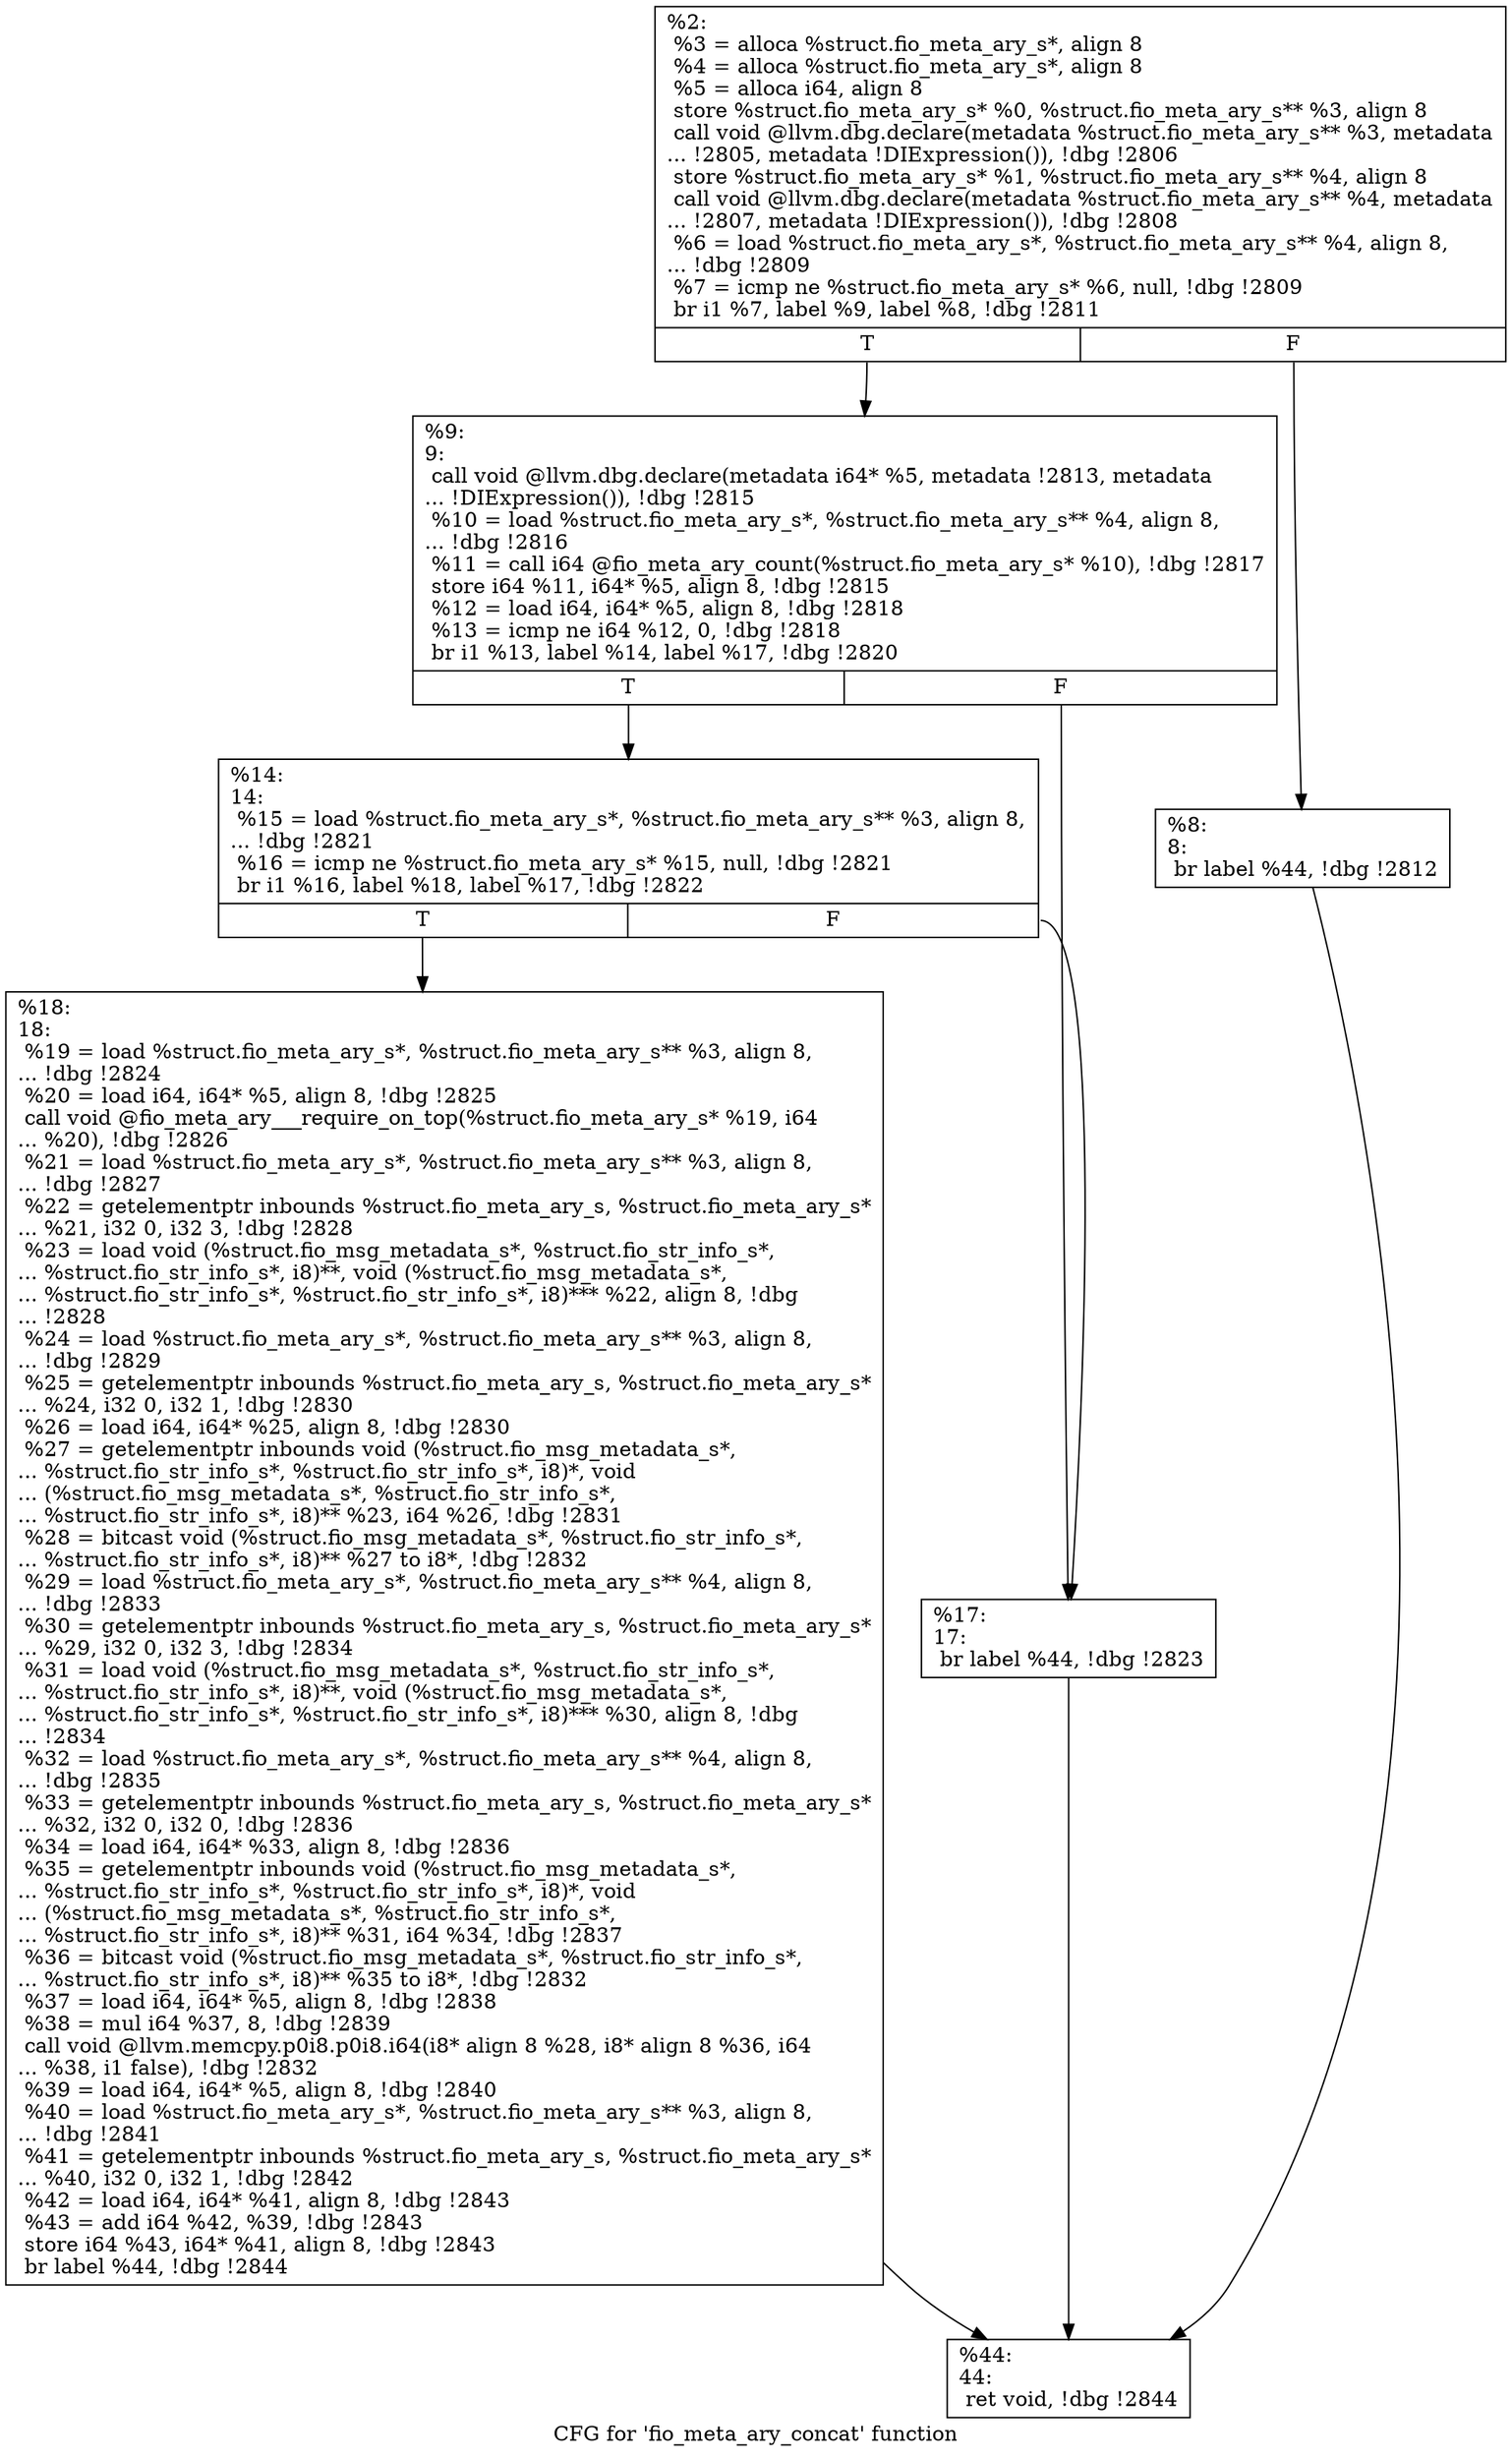 digraph "CFG for 'fio_meta_ary_concat' function" {
	label="CFG for 'fio_meta_ary_concat' function";

	Node0x556851506920 [shape=record,label="{%2:\l  %3 = alloca %struct.fio_meta_ary_s*, align 8\l  %4 = alloca %struct.fio_meta_ary_s*, align 8\l  %5 = alloca i64, align 8\l  store %struct.fio_meta_ary_s* %0, %struct.fio_meta_ary_s** %3, align 8\l  call void @llvm.dbg.declare(metadata %struct.fio_meta_ary_s** %3, metadata\l... !2805, metadata !DIExpression()), !dbg !2806\l  store %struct.fio_meta_ary_s* %1, %struct.fio_meta_ary_s** %4, align 8\l  call void @llvm.dbg.declare(metadata %struct.fio_meta_ary_s** %4, metadata\l... !2807, metadata !DIExpression()), !dbg !2808\l  %6 = load %struct.fio_meta_ary_s*, %struct.fio_meta_ary_s** %4, align 8,\l... !dbg !2809\l  %7 = icmp ne %struct.fio_meta_ary_s* %6, null, !dbg !2809\l  br i1 %7, label %9, label %8, !dbg !2811\l|{<s0>T|<s1>F}}"];
	Node0x556851506920:s0 -> Node0x556851506a60;
	Node0x556851506920:s1 -> Node0x556851506a10;
	Node0x556851506a10 [shape=record,label="{%8:\l8:                                                \l  br label %44, !dbg !2812\l}"];
	Node0x556851506a10 -> Node0x556851506ba0;
	Node0x556851506a60 [shape=record,label="{%9:\l9:                                                \l  call void @llvm.dbg.declare(metadata i64* %5, metadata !2813, metadata\l... !DIExpression()), !dbg !2815\l  %10 = load %struct.fio_meta_ary_s*, %struct.fio_meta_ary_s** %4, align 8,\l... !dbg !2816\l  %11 = call i64 @fio_meta_ary_count(%struct.fio_meta_ary_s* %10), !dbg !2817\l  store i64 %11, i64* %5, align 8, !dbg !2815\l  %12 = load i64, i64* %5, align 8, !dbg !2818\l  %13 = icmp ne i64 %12, 0, !dbg !2818\l  br i1 %13, label %14, label %17, !dbg !2820\l|{<s0>T|<s1>F}}"];
	Node0x556851506a60:s0 -> Node0x556851506ab0;
	Node0x556851506a60:s1 -> Node0x556851506b00;
	Node0x556851506ab0 [shape=record,label="{%14:\l14:                                               \l  %15 = load %struct.fio_meta_ary_s*, %struct.fio_meta_ary_s** %3, align 8,\l... !dbg !2821\l  %16 = icmp ne %struct.fio_meta_ary_s* %15, null, !dbg !2821\l  br i1 %16, label %18, label %17, !dbg !2822\l|{<s0>T|<s1>F}}"];
	Node0x556851506ab0:s0 -> Node0x556851506b50;
	Node0x556851506ab0:s1 -> Node0x556851506b00;
	Node0x556851506b00 [shape=record,label="{%17:\l17:                                               \l  br label %44, !dbg !2823\l}"];
	Node0x556851506b00 -> Node0x556851506ba0;
	Node0x556851506b50 [shape=record,label="{%18:\l18:                                               \l  %19 = load %struct.fio_meta_ary_s*, %struct.fio_meta_ary_s** %3, align 8,\l... !dbg !2824\l  %20 = load i64, i64* %5, align 8, !dbg !2825\l  call void @fio_meta_ary___require_on_top(%struct.fio_meta_ary_s* %19, i64\l... %20), !dbg !2826\l  %21 = load %struct.fio_meta_ary_s*, %struct.fio_meta_ary_s** %3, align 8,\l... !dbg !2827\l  %22 = getelementptr inbounds %struct.fio_meta_ary_s, %struct.fio_meta_ary_s*\l... %21, i32 0, i32 3, !dbg !2828\l  %23 = load void (%struct.fio_msg_metadata_s*, %struct.fio_str_info_s*,\l... %struct.fio_str_info_s*, i8)**, void (%struct.fio_msg_metadata_s*,\l... %struct.fio_str_info_s*, %struct.fio_str_info_s*, i8)*** %22, align 8, !dbg\l... !2828\l  %24 = load %struct.fio_meta_ary_s*, %struct.fio_meta_ary_s** %3, align 8,\l... !dbg !2829\l  %25 = getelementptr inbounds %struct.fio_meta_ary_s, %struct.fio_meta_ary_s*\l... %24, i32 0, i32 1, !dbg !2830\l  %26 = load i64, i64* %25, align 8, !dbg !2830\l  %27 = getelementptr inbounds void (%struct.fio_msg_metadata_s*,\l... %struct.fio_str_info_s*, %struct.fio_str_info_s*, i8)*, void\l... (%struct.fio_msg_metadata_s*, %struct.fio_str_info_s*,\l... %struct.fio_str_info_s*, i8)** %23, i64 %26, !dbg !2831\l  %28 = bitcast void (%struct.fio_msg_metadata_s*, %struct.fio_str_info_s*,\l... %struct.fio_str_info_s*, i8)** %27 to i8*, !dbg !2832\l  %29 = load %struct.fio_meta_ary_s*, %struct.fio_meta_ary_s** %4, align 8,\l... !dbg !2833\l  %30 = getelementptr inbounds %struct.fio_meta_ary_s, %struct.fio_meta_ary_s*\l... %29, i32 0, i32 3, !dbg !2834\l  %31 = load void (%struct.fio_msg_metadata_s*, %struct.fio_str_info_s*,\l... %struct.fio_str_info_s*, i8)**, void (%struct.fio_msg_metadata_s*,\l... %struct.fio_str_info_s*, %struct.fio_str_info_s*, i8)*** %30, align 8, !dbg\l... !2834\l  %32 = load %struct.fio_meta_ary_s*, %struct.fio_meta_ary_s** %4, align 8,\l... !dbg !2835\l  %33 = getelementptr inbounds %struct.fio_meta_ary_s, %struct.fio_meta_ary_s*\l... %32, i32 0, i32 0, !dbg !2836\l  %34 = load i64, i64* %33, align 8, !dbg !2836\l  %35 = getelementptr inbounds void (%struct.fio_msg_metadata_s*,\l... %struct.fio_str_info_s*, %struct.fio_str_info_s*, i8)*, void\l... (%struct.fio_msg_metadata_s*, %struct.fio_str_info_s*,\l... %struct.fio_str_info_s*, i8)** %31, i64 %34, !dbg !2837\l  %36 = bitcast void (%struct.fio_msg_metadata_s*, %struct.fio_str_info_s*,\l... %struct.fio_str_info_s*, i8)** %35 to i8*, !dbg !2832\l  %37 = load i64, i64* %5, align 8, !dbg !2838\l  %38 = mul i64 %37, 8, !dbg !2839\l  call void @llvm.memcpy.p0i8.p0i8.i64(i8* align 8 %28, i8* align 8 %36, i64\l... %38, i1 false), !dbg !2832\l  %39 = load i64, i64* %5, align 8, !dbg !2840\l  %40 = load %struct.fio_meta_ary_s*, %struct.fio_meta_ary_s** %3, align 8,\l... !dbg !2841\l  %41 = getelementptr inbounds %struct.fio_meta_ary_s, %struct.fio_meta_ary_s*\l... %40, i32 0, i32 1, !dbg !2842\l  %42 = load i64, i64* %41, align 8, !dbg !2843\l  %43 = add i64 %42, %39, !dbg !2843\l  store i64 %43, i64* %41, align 8, !dbg !2843\l  br label %44, !dbg !2844\l}"];
	Node0x556851506b50 -> Node0x556851506ba0;
	Node0x556851506ba0 [shape=record,label="{%44:\l44:                                               \l  ret void, !dbg !2844\l}"];
}
